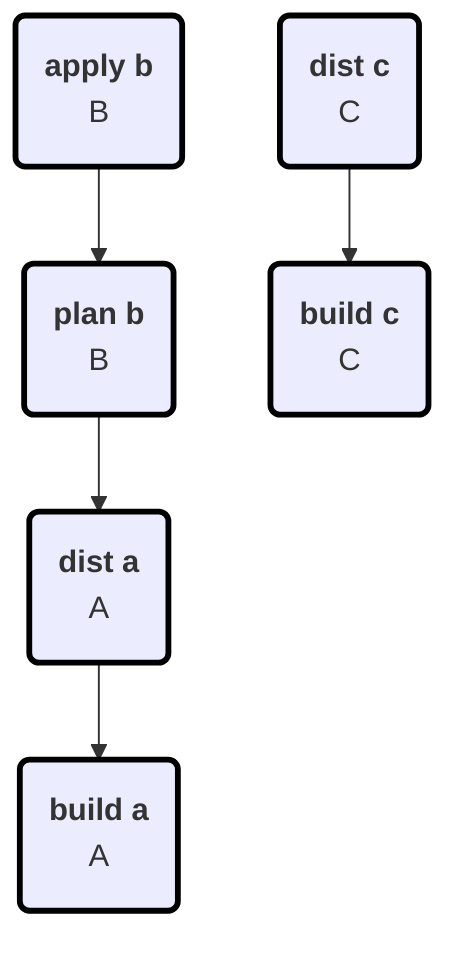 flowchart TD
classDef build stroke:red,stroke-width:3px
classDef restore stroke:orange,stroke-width:3px
classDef ignore stroke:black,stroke-width:3px
a:build("<b>build a</b> 
A")
a:dist("<b>dist a</b> 
A")
b:apply("<b>apply b</b> 
B")
b:plan("<b>plan b</b> 
B")
c:build("<b>build c</b> 
C")
c:dist("<b>dist c</b> 
C")
class a:build ignore
a:dist --> a:build
class a:dist ignore
b:apply --> b:plan
class b:apply ignore
b:plan --> a:dist
class b:plan ignore
class c:build ignore
c:dist --> c:build
class c:dist ignore